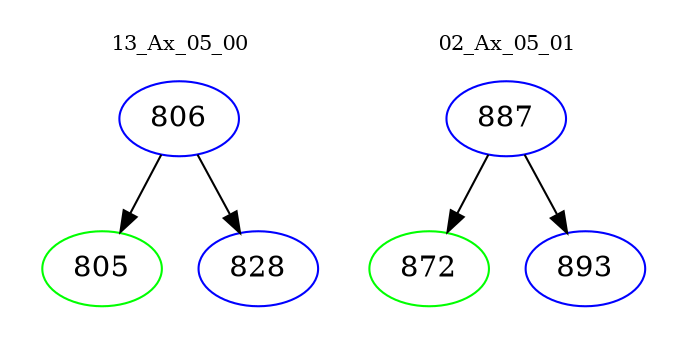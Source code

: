 digraph{
subgraph cluster_0 {
color = white
label = "13_Ax_05_00";
fontsize=10;
T0_806 [label="806", color="blue"]
T0_806 -> T0_805 [color="black"]
T0_805 [label="805", color="green"]
T0_806 -> T0_828 [color="black"]
T0_828 [label="828", color="blue"]
}
subgraph cluster_1 {
color = white
label = "02_Ax_05_01";
fontsize=10;
T1_887 [label="887", color="blue"]
T1_887 -> T1_872 [color="black"]
T1_872 [label="872", color="green"]
T1_887 -> T1_893 [color="black"]
T1_893 [label="893", color="blue"]
}
}
